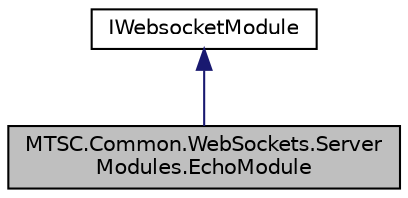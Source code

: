 digraph "MTSC.Common.WebSockets.ServerModules.EchoModule"
{
 // LATEX_PDF_SIZE
  edge [fontname="Helvetica",fontsize="10",labelfontname="Helvetica",labelfontsize="10"];
  node [fontname="Helvetica",fontsize="10",shape=record];
  Node2 [label="MTSC.Common.WebSockets.Server\lModules.EchoModule",height=0.2,width=0.4,color="black", fillcolor="grey75", style="filled", fontcolor="black",tooltip=" "];
  Node3 -> Node2 [dir="back",color="midnightblue",fontsize="10",style="solid",fontname="Helvetica"];
  Node3 [label="IWebsocketModule",height=0.2,width=0.4,color="black", fillcolor="white", style="filled",URL="$d9/dc0/interface_m_t_s_c_1_1_common_1_1_web_sockets_1_1_server_modules_1_1_i_websocket_module.html",tooltip=" "];
}
